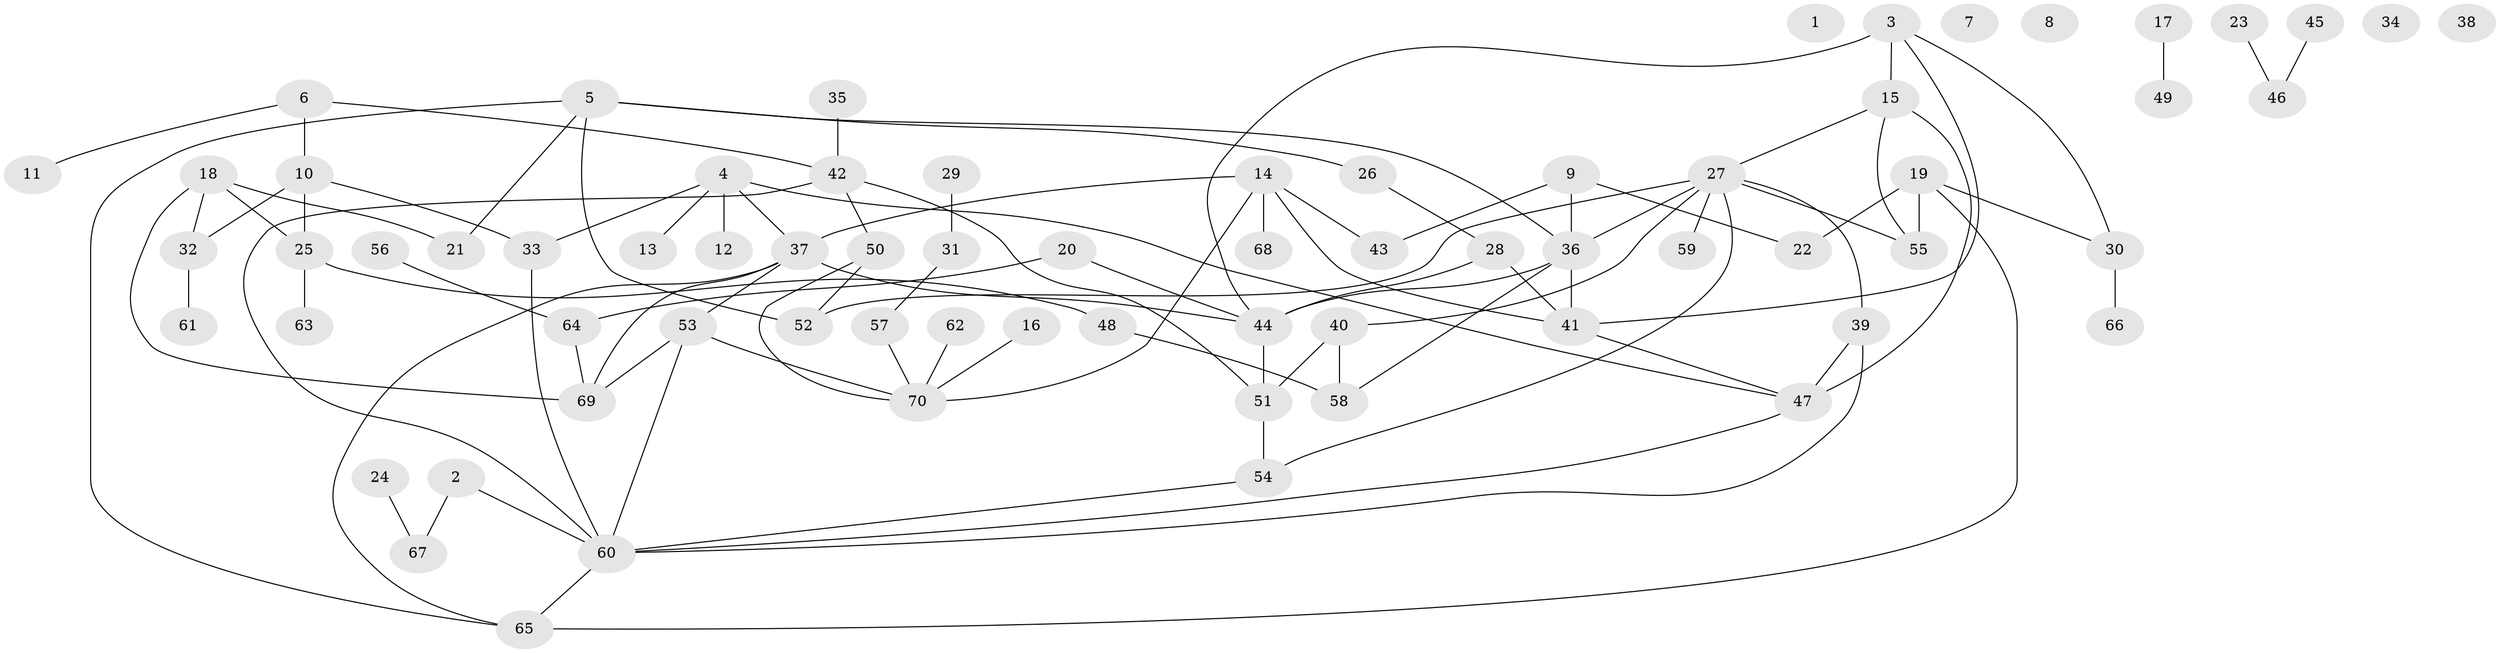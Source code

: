 // Generated by graph-tools (version 1.1) at 2025/33/03/09/25 02:33:46]
// undirected, 70 vertices, 96 edges
graph export_dot {
graph [start="1"]
  node [color=gray90,style=filled];
  1;
  2;
  3;
  4;
  5;
  6;
  7;
  8;
  9;
  10;
  11;
  12;
  13;
  14;
  15;
  16;
  17;
  18;
  19;
  20;
  21;
  22;
  23;
  24;
  25;
  26;
  27;
  28;
  29;
  30;
  31;
  32;
  33;
  34;
  35;
  36;
  37;
  38;
  39;
  40;
  41;
  42;
  43;
  44;
  45;
  46;
  47;
  48;
  49;
  50;
  51;
  52;
  53;
  54;
  55;
  56;
  57;
  58;
  59;
  60;
  61;
  62;
  63;
  64;
  65;
  66;
  67;
  68;
  69;
  70;
  2 -- 60;
  2 -- 67;
  3 -- 15;
  3 -- 30;
  3 -- 41;
  3 -- 44;
  4 -- 12;
  4 -- 13;
  4 -- 33;
  4 -- 37;
  4 -- 47;
  5 -- 21;
  5 -- 26;
  5 -- 36;
  5 -- 52;
  5 -- 65;
  6 -- 10;
  6 -- 11;
  6 -- 42;
  9 -- 22;
  9 -- 36;
  9 -- 43;
  10 -- 25;
  10 -- 32;
  10 -- 33;
  14 -- 37;
  14 -- 41;
  14 -- 43;
  14 -- 68;
  14 -- 70;
  15 -- 27;
  15 -- 47;
  15 -- 55;
  16 -- 70;
  17 -- 49;
  18 -- 21;
  18 -- 25;
  18 -- 32;
  18 -- 69;
  19 -- 22;
  19 -- 30;
  19 -- 55;
  19 -- 65;
  20 -- 44;
  20 -- 64;
  23 -- 46;
  24 -- 67;
  25 -- 48;
  25 -- 63;
  26 -- 28;
  27 -- 36;
  27 -- 39;
  27 -- 40;
  27 -- 52;
  27 -- 54;
  27 -- 55;
  27 -- 59;
  28 -- 41;
  28 -- 44;
  29 -- 31;
  30 -- 66;
  31 -- 57;
  32 -- 61;
  33 -- 60;
  35 -- 42;
  36 -- 41;
  36 -- 44;
  36 -- 58;
  37 -- 44;
  37 -- 53;
  37 -- 65;
  37 -- 69;
  39 -- 47;
  39 -- 60;
  40 -- 51;
  40 -- 58;
  41 -- 47;
  42 -- 50;
  42 -- 51;
  42 -- 60;
  44 -- 51;
  45 -- 46;
  47 -- 60;
  48 -- 58;
  50 -- 52;
  50 -- 70;
  51 -- 54;
  53 -- 60;
  53 -- 69;
  53 -- 70;
  54 -- 60;
  56 -- 64;
  57 -- 70;
  60 -- 65;
  62 -- 70;
  64 -- 69;
}

